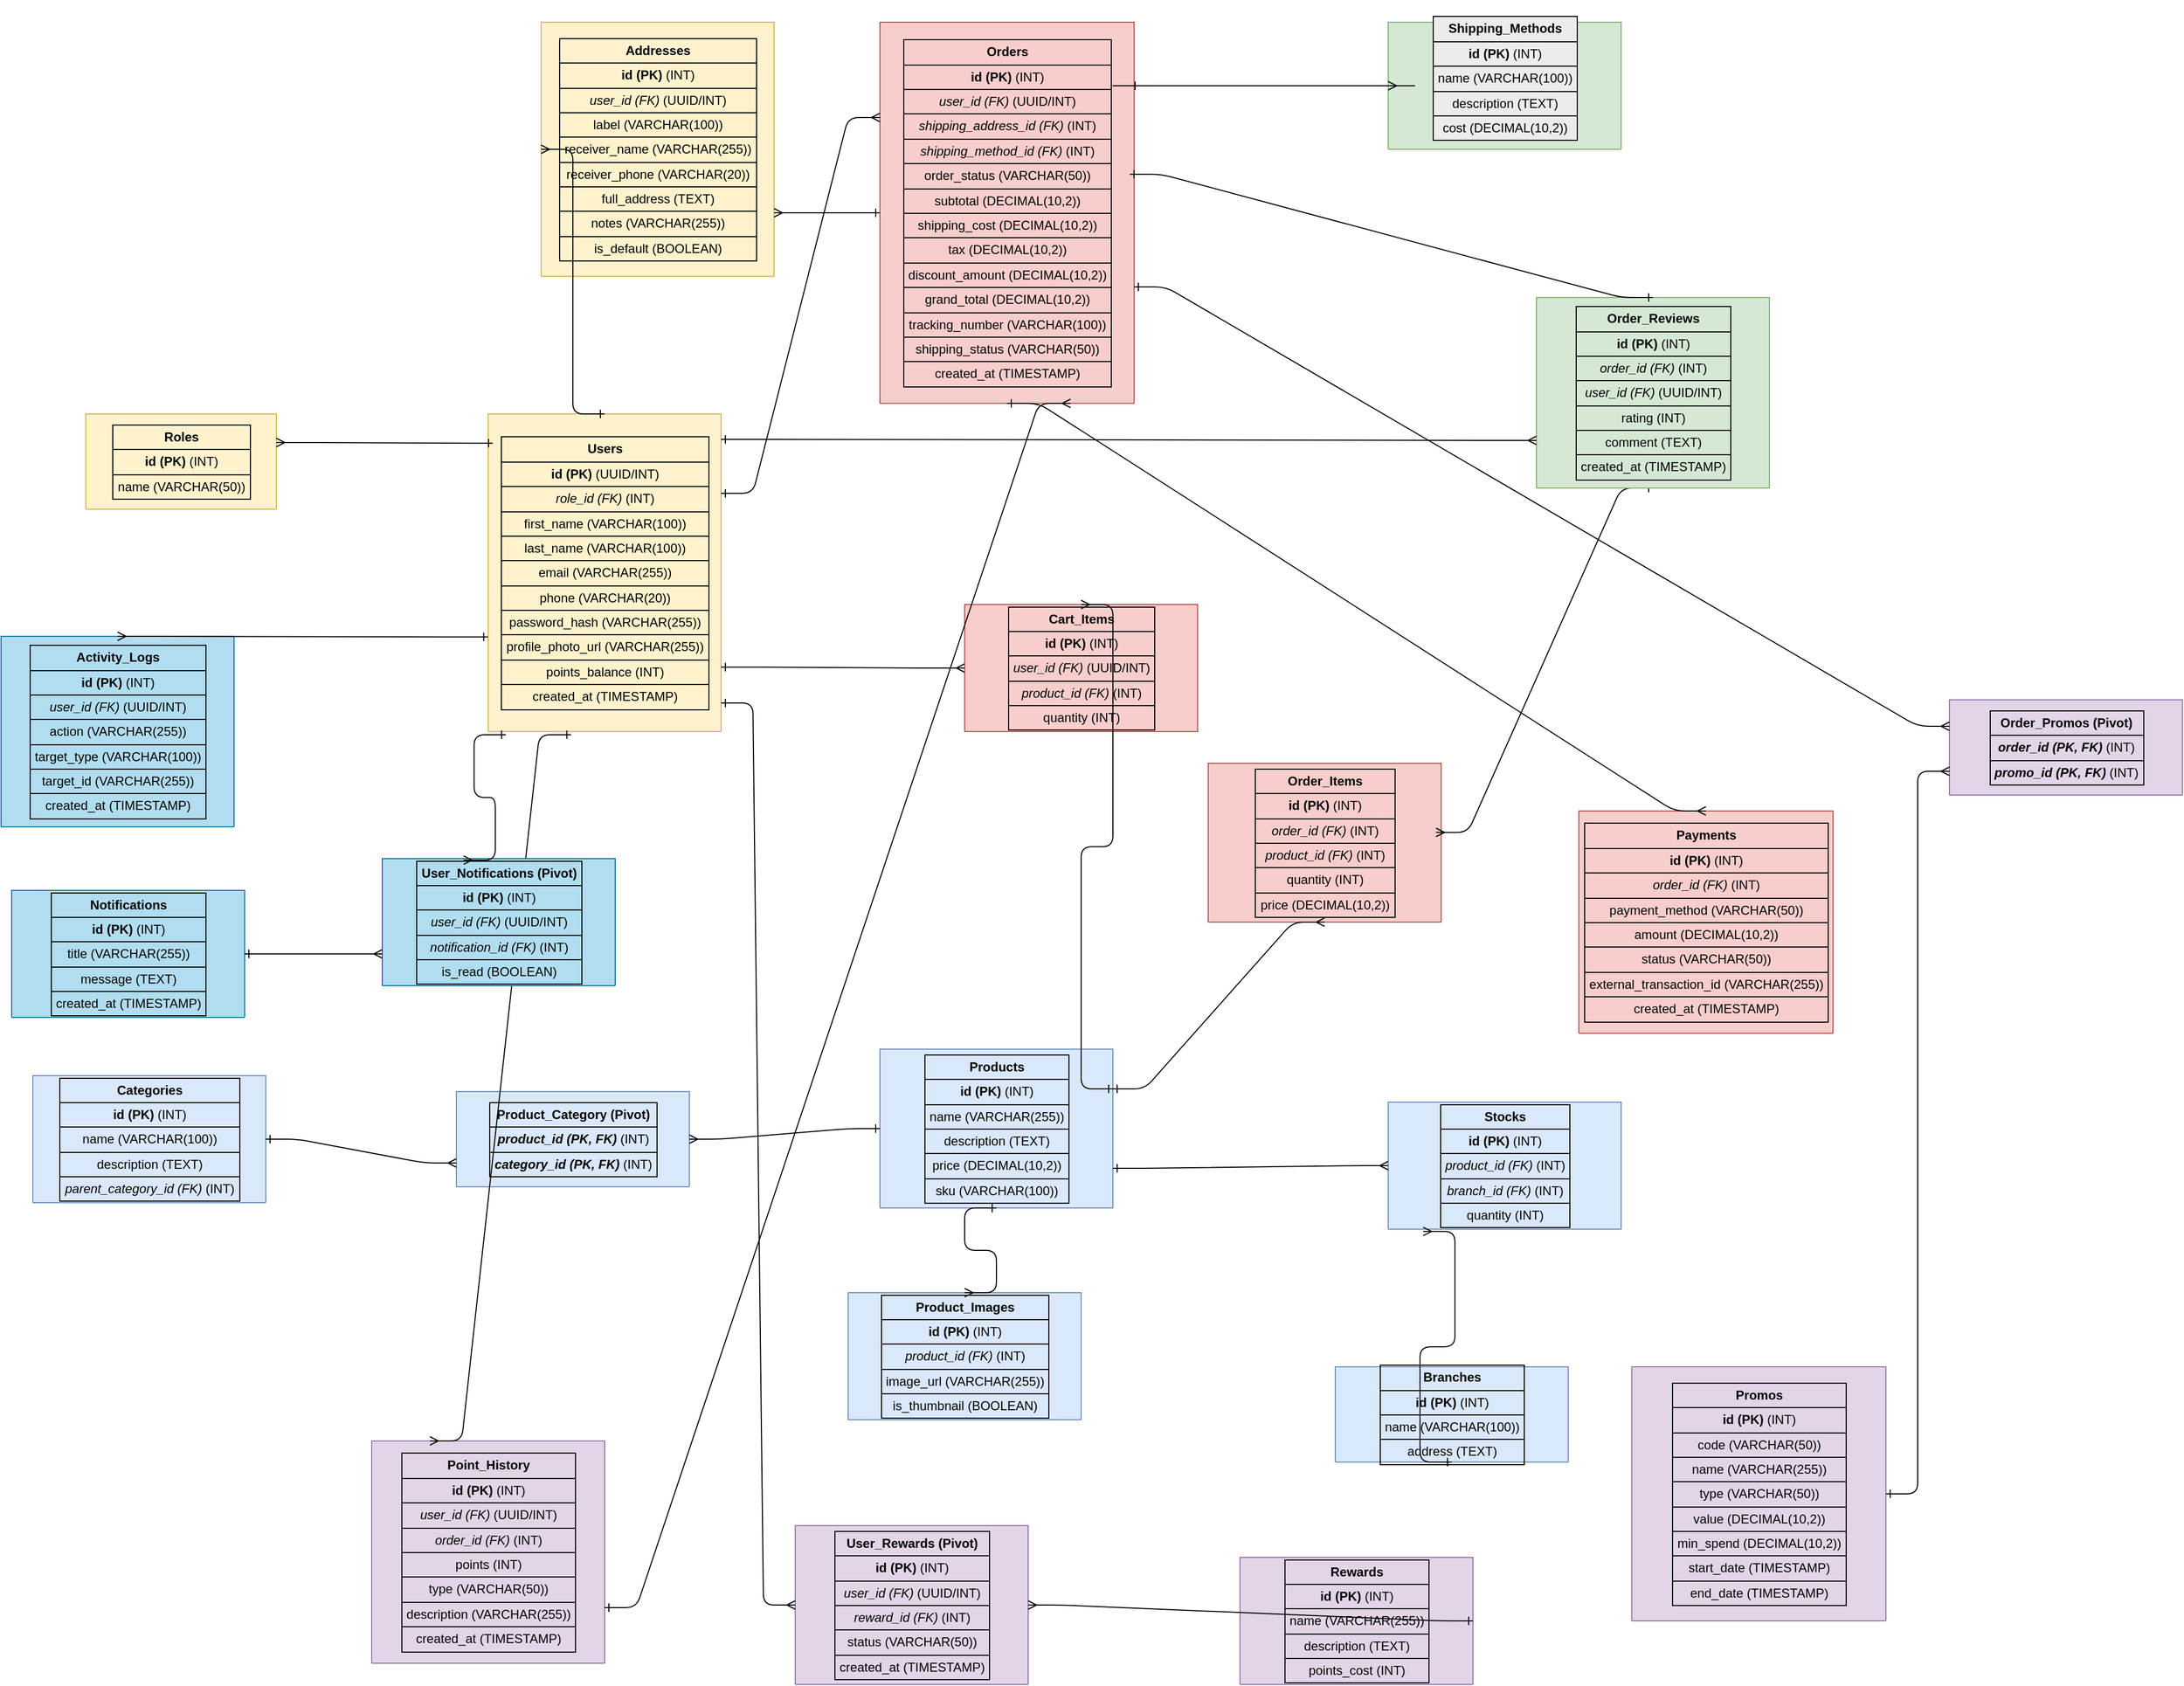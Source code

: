 <mxfile version="28.2.8">
  <diagram name="Page-1" id="_v7zOrfZj6GnsgUrElq5">
    <mxGraphModel dx="4593" dy="2935" grid="1" gridSize="10" guides="1" tooltips="1" connect="1" arrows="1" fold="1" page="1" pageScale="1" pageWidth="2000" pageHeight="1500" math="0" shadow="0">
      <root>
        <mxCell id="0" />
        <mxCell id="1" parent="0" />
        <mxCell id="user_roles" value="&lt;table style=&quot;width:100%;border-collapse:collapse;&quot;&gt;&lt;tr&gt;&lt;th style=&quot;border:1px solid #000;padding:4px;&quot;&gt;Roles&lt;/th&gt;&lt;/tr&gt;&lt;tr&gt;&lt;td style=&quot;border:1px solid #000;padding:4px;&quot;&gt;&lt;b&gt;id (PK)&lt;/b&gt; (INT)&lt;/td&gt;&lt;/tr&gt;&lt;tr&gt;&lt;td style=&quot;border:1px solid #000;padding:4px;&quot;&gt;name (VARCHAR(50))&lt;/td&gt;&lt;/tr&gt;&lt;/table&gt;" style="shape=table;startSize=90;container=1;collapsible=0;childLayout=tableLayout;html=1;strokeColor=#000000;fontColor=#000000;fillColor=#FFF2CC;strokeColor=#D6B656;" parent="1" vertex="1">
          <mxGeometry x="-160" y="-80" width="180" height="90" as="geometry" />
        </mxCell>
        <mxCell id="users" value="&lt;table style=&quot;width:100%;border-collapse:collapse;&quot;&gt;&lt;tr&gt;&lt;th style=&quot;border:1px solid #000;padding:4px;&quot;&gt;Users&lt;/th&gt;&lt;/tr&gt;&lt;tr&gt;&lt;td style=&quot;border:1px solid #000;padding:4px;&quot;&gt;&lt;b&gt;id (PK)&lt;/b&gt; (UUID/INT)&lt;/td&gt;&lt;/tr&gt;&lt;tr&gt;&lt;td style=&quot;border:1px solid #000;padding:4px;&quot;&gt;&lt;i&gt;role_id (FK)&lt;/i&gt; (INT)&lt;/td&gt;&lt;/tr&gt;&lt;tr&gt;&lt;td style=&quot;border:1px solid #000;padding:4px;&quot;&gt;first_name (VARCHAR(100))&lt;/td&gt;&lt;/tr&gt;&lt;tr&gt;&lt;td style=&quot;border:1px solid #000;padding:4px;&quot;&gt;last_name (VARCHAR(100))&lt;/td&gt;&lt;/tr&gt;&lt;tr&gt;&lt;td style=&quot;border:1px solid #000;padding:4px;&quot;&gt;email (VARCHAR(255))&lt;/td&gt;&lt;/tr&gt;&lt;tr&gt;&lt;td style=&quot;border:1px solid #000;padding:4px;&quot;&gt;phone (VARCHAR(20))&lt;/td&gt;&lt;/tr&gt;&lt;tr&gt;&lt;td style=&quot;border:1px solid #000;padding:4px;&quot;&gt;password_hash (VARCHAR(255))&lt;/td&gt;&lt;/tr&gt;&lt;tr&gt;&lt;td style=&quot;border:1px solid #000;padding:4px;&quot;&gt;profile_photo_url (VARCHAR(255))&lt;/td&gt;&lt;/tr&gt;&lt;tr&gt;&lt;td style=&quot;border:1px solid #000;padding:4px;&quot;&gt;points_balance (INT)&lt;/td&gt;&lt;/tr&gt;&lt;tr&gt;&lt;td style=&quot;border:1px solid #000;padding:4px;&quot;&gt;created_at (TIMESTAMP)&lt;/td&gt;&lt;/tr&gt;&lt;/table&gt;" style="shape=table;startSize=300;container=1;collapsible=0;childLayout=tableLayout;html=1;strokeColor=#000000;fontColor=#000000;fillColor=#FFF2CC;strokeColor=#D6B656;" parent="1" vertex="1">
          <mxGeometry x="220" y="-80" width="220" height="300" as="geometry" />
        </mxCell>
        <mxCell id="addresses" value="&lt;table style=&quot;width:100%;border-collapse:collapse;&quot;&gt;&lt;tr&gt;&lt;th style=&quot;border:1px solid #000;padding:4px;&quot;&gt;Addresses&lt;/th&gt;&lt;/tr&gt;&lt;tr&gt;&lt;td style=&quot;border:1px solid #000;padding:4px;&quot;&gt;&lt;b&gt;id (PK)&lt;/b&gt; (INT)&lt;/td&gt;&lt;/tr&gt;&lt;tr&gt;&lt;td style=&quot;border:1px solid #000;padding:4px;&quot;&gt;&lt;i&gt;user_id (FK)&lt;/i&gt; (UUID/INT)&lt;/td&gt;&lt;/tr&gt;&lt;tr&gt;&lt;td style=&quot;border:1px solid #000;padding:4px;&quot;&gt;label (VARCHAR(100))&lt;/td&gt;&lt;/tr&gt;&lt;tr&gt;&lt;td style=&quot;border:1px solid #000;padding:4px;&quot;&gt;receiver_name (VARCHAR(255))&lt;/td&gt;&lt;/tr&gt;&lt;tr&gt;&lt;td style=&quot;border:1px solid #000;padding:4px;&quot;&gt;receiver_phone (VARCHAR(20))&lt;/td&gt;&lt;/tr&gt;&lt;tr&gt;&lt;td style=&quot;border:1px solid #000;padding:4px;&quot;&gt;full_address (TEXT)&lt;/td&gt;&lt;/tr&gt;&lt;tr&gt;&lt;td style=&quot;border:1px solid #000;padding:4px;&quot;&gt;notes (VARCHAR(255))&lt;/td&gt;&lt;/tr&gt;&lt;tr&gt;&lt;td style=&quot;border:1px solid #000;padding:4px;&quot;&gt;is_default (BOOLEAN)&lt;/td&gt;&lt;/tr&gt;&lt;/table&gt;" style="shape=table;startSize=240;container=1;collapsible=0;childLayout=tableLayout;html=1;strokeColor=#000000;fontColor=#000000;fillColor=#FFF2CC;strokeColor=#D6B656;" parent="1" vertex="1">
          <mxGeometry x="270" y="-450" width="220" height="240" as="geometry" />
        </mxCell>
        <mxCell id="rel_users_roles" style="edgeStyle=entityRelationEdgeStyle;endArrow=ERone;startArrow=ERmany;html=1;entryX=0.02;entryY=0.092;exitX=1;exitY=0.3;entryDx=0;entryDy=0;entryPerimeter=0;" parent="1" source="user_roles" target="users" edge="1">
          <mxGeometry relative="1" as="geometry" />
        </mxCell>
        <mxCell id="rel_users_addresses" style="edgeStyle=entityRelationEdgeStyle;endArrow=ERmany;startArrow=ERone;html=1;entryX=0;entryY=0.5;exitX=0.5;exitY=0;exitDx=0;exitDy=0;" parent="1" source="users" target="addresses" edge="1">
          <mxGeometry relative="1" as="geometry" />
        </mxCell>
        <mxCell id="categories" value="&lt;table style=&quot;width:100%;border-collapse:collapse;&quot;&gt;&lt;tr&gt;&lt;th style=&quot;border:1px solid #000;padding:4px;&quot;&gt;Categories&lt;/th&gt;&lt;/tr&gt;&lt;tr&gt;&lt;td style=&quot;border:1px solid #000;padding:4px;&quot;&gt;&lt;b&gt;id (PK)&lt;/b&gt; (INT)&lt;/td&gt;&lt;/tr&gt;&lt;tr&gt;&lt;td style=&quot;border:1px solid #000;padding:4px;&quot;&gt;name (VARCHAR(100))&lt;/td&gt;&lt;/tr&gt;&lt;tr&gt;&lt;td style=&quot;border:1px solid #000;padding:4px;&quot;&gt;description (TEXT)&lt;/td&gt;&lt;/tr&gt;&lt;tr&gt;&lt;td style=&quot;border:1px solid #000;padding:4px;&quot;&gt;&lt;i&gt;parent_category_id (FK)&lt;/i&gt; (INT)&lt;/td&gt;&lt;/tr&gt;&lt;/table&gt;" style="shape=table;startSize=120;container=1;collapsible=0;childLayout=tableLayout;html=1;strokeColor=#000000;fontColor=#000000;fillColor=#DAE8FC;strokeColor=#6C8EBF;" parent="1" vertex="1">
          <mxGeometry x="-210" y="545" width="220" height="120" as="geometry" />
        </mxCell>
        <mxCell id="products" value="&lt;table style=&quot;width:100%;border-collapse:collapse;&quot;&gt;&lt;tr&gt;&lt;th style=&quot;border:1px solid #000;padding:4px;&quot;&gt;Products&lt;/th&gt;&lt;/tr&gt;&lt;tr&gt;&lt;td style=&quot;border:1px solid #000;padding:4px;&quot;&gt;&lt;b&gt;id (PK)&lt;/b&gt; (INT)&lt;/td&gt;&lt;/tr&gt;&lt;tr&gt;&lt;td style=&quot;border:1px solid #000;padding:4px;&quot;&gt;name (VARCHAR(255))&lt;/td&gt;&lt;/tr&gt;&lt;tr&gt;&lt;td style=&quot;border:1px solid #000;padding:4px;&quot;&gt;description (TEXT)&lt;/td&gt;&lt;/tr&gt;&lt;tr&gt;&lt;td style=&quot;border:1px solid #000;padding:4px;&quot;&gt;price (DECIMAL(10,2))&lt;/td&gt;&lt;/tr&gt;&lt;tr&gt;&lt;td style=&quot;border:1px solid #000;padding:4px;&quot;&gt;sku (VARCHAR(100))&lt;/td&gt;&lt;/tr&gt;&lt;/table&gt;" style="shape=table;startSize=150;container=1;collapsible=0;childLayout=tableLayout;html=1;strokeColor=#000000;fontColor=#000000;fillColor=#DAE8FC;strokeColor=#6C8EBF;" parent="1" vertex="1">
          <mxGeometry x="590" y="520" width="220" height="150" as="geometry" />
        </mxCell>
        <mxCell id="product_category" value="&lt;table style=&quot;width:100%;border-collapse:collapse;&quot;&gt;&lt;tr&gt;&lt;th style=&quot;border:1px solid #000;padding:4px;&quot;&gt;Product_Category (Pivot)&lt;/th&gt;&lt;/tr&gt;&lt;tr&gt;&lt;td style=&quot;border:1px solid #000;padding:4px;&quot;&gt;&lt;b&gt;&lt;i&gt;product_id (PK, FK)&lt;/i&gt;&lt;/b&gt; (INT)&lt;/td&gt;&lt;/tr&gt;&lt;tr&gt;&lt;td style=&quot;border:1px solid #000;padding:4px;&quot;&gt;&lt;b&gt;&lt;i&gt;category_id (PK, FK)&lt;/i&gt;&lt;/b&gt; (INT)&lt;/td&gt;&lt;/tr&gt;&lt;/table&gt;" style="shape=table;startSize=90;container=1;collapsible=0;childLayout=tableLayout;html=1;strokeColor=#000000;fontColor=#000000;fillColor=#DAE8FC;strokeColor=#6C8EBF;" parent="1" vertex="1">
          <mxGeometry x="190" y="560" width="220" height="90" as="geometry" />
        </mxCell>
        <mxCell id="product_images" value="&lt;table style=&quot;width:100%;border-collapse:collapse;&quot;&gt;&lt;tr&gt;&lt;th style=&quot;border:1px solid #000;padding:4px;&quot;&gt;Product_Images&lt;/th&gt;&lt;/tr&gt;&lt;tr&gt;&lt;td style=&quot;border:1px solid #000;padding:4px;&quot;&gt;&lt;b&gt;id (PK)&lt;/b&gt; (INT)&lt;/td&gt;&lt;/tr&gt;&lt;tr&gt;&lt;td style=&quot;border:1px solid #000;padding:4px;&quot;&gt;&lt;i&gt;product_id (FK)&lt;/i&gt; (INT)&lt;/td&gt;&lt;/tr&gt;&lt;tr&gt;&lt;td style=&quot;border:1px solid #000;padding:4px;&quot;&gt;image_url (VARCHAR(255))&lt;/td&gt;&lt;/tr&gt;&lt;tr&gt;&lt;td style=&quot;border:1px solid #000;padding:4px;&quot;&gt;is_thumbnail (BOOLEAN)&lt;/td&gt;&lt;/tr&gt;&lt;/table&gt;" style="shape=table;startSize=120;container=1;collapsible=0;childLayout=tableLayout;html=1;strokeColor=#000000;fontColor=#000000;fillColor=#DAE8FC;strokeColor=#6C8EBF;" parent="1" vertex="1">
          <mxGeometry x="560" y="750" width="220" height="120" as="geometry" />
        </mxCell>
        <mxCell id="branches" value="&lt;table style=&quot;width:100%;border-collapse:collapse;&quot;&gt;&lt;tr&gt;&lt;th style=&quot;border:1px solid #000;padding:4px;&quot;&gt;Branches&lt;/th&gt;&lt;/tr&gt;&lt;tr&gt;&lt;td style=&quot;border:1px solid #000;padding:4px;&quot;&gt;&lt;b&gt;id (PK)&lt;/b&gt; (INT)&lt;/td&gt;&lt;/tr&gt;&lt;tr&gt;&lt;td style=&quot;border:1px solid #000;padding:4px;&quot;&gt;name (VARCHAR(100))&lt;/td&gt;&lt;/tr&gt;&lt;tr&gt;&lt;td style=&quot;border:1px solid #000;padding:4px;&quot;&gt;address (TEXT)&lt;/td&gt;&lt;/tr&gt;&lt;/table&gt;" style="shape=table;startSize=90;container=1;collapsible=0;childLayout=tableLayout;html=1;strokeColor=#000000;fontColor=#000000;fillColor=#DAE8FC;strokeColor=#6C8EBF;" parent="1" vertex="1">
          <mxGeometry x="1020" y="820" width="220" height="90" as="geometry" />
        </mxCell>
        <mxCell id="stocks" value="&lt;table style=&quot;width:100%;border-collapse:collapse;&quot;&gt;&lt;tr&gt;&lt;th style=&quot;border:1px solid #000;padding:4px;&quot;&gt;Stocks&lt;/th&gt;&lt;/tr&gt;&lt;tr&gt;&lt;td style=&quot;border:1px solid #000;padding:4px;&quot;&gt;&lt;b&gt;id (PK)&lt;/b&gt; (INT)&lt;/td&gt;&lt;/tr&gt;&lt;tr&gt;&lt;td style=&quot;border:1px solid #000;padding:4px;&quot;&gt;&lt;i&gt;product_id (FK)&lt;/i&gt; (INT)&lt;/td&gt;&lt;/tr&gt;&lt;tr&gt;&lt;td style=&quot;border:1px solid #000;padding:4px;&quot;&gt;&lt;i&gt;branch_id (FK)&lt;/i&gt; (INT)&lt;/td&gt;&lt;/tr&gt;&lt;tr&gt;&lt;td style=&quot;border:1px solid #000;padding:4px;&quot;&gt;quantity (INT)&lt;/td&gt;&lt;/tr&gt;&lt;/table&gt;" style="shape=table;startSize=120;container=1;collapsible=0;childLayout=tableLayout;html=1;strokeColor=#000000;fontColor=#000000;fillColor=#DAE8FC;strokeColor=#6C8EBF;" parent="1" vertex="1">
          <mxGeometry x="1070" y="570" width="220" height="120" as="geometry" />
        </mxCell>
        <mxCell id="rel_cat_pivot" style="edgeStyle=entityRelationEdgeStyle;endArrow=ERmany;startArrow=ERone;html=1;entryX=0;entryY=0.75;exitX=1;exitY=0.5;" parent="1" source="categories" target="product_category" edge="1">
          <mxGeometry relative="1" as="geometry" />
        </mxCell>
        <mxCell id="rel_prod_pivot" style="edgeStyle=entityRelationEdgeStyle;endArrow=ERmany;startArrow=ERone;html=1;entryX=1;entryY=0.5;exitX=0;exitY=0.5;entryDx=0;entryDy=0;" parent="1" source="products" target="product_category" edge="1">
          <mxGeometry relative="1" as="geometry" />
        </mxCell>
        <mxCell id="rel_prod_img" style="edgeStyle=entityRelationEdgeStyle;endArrow=ERmany;startArrow=ERone;html=1;entryX=0.5;entryY=0;exitX=0.5;exitY=1;entryDx=0;entryDy=0;" parent="1" source="products" target="product_images" edge="1">
          <mxGeometry y="20" as="geometry" />
        </mxCell>
        <mxCell id="rel_prod_stock" style="edgeStyle=entityRelationEdgeStyle;endArrow=ERmany;startArrow=ERone;html=1;entryX=0;entryY=0.5;exitX=1;exitY=0.75;" parent="1" source="products" target="stocks" edge="1">
          <mxGeometry relative="1" as="geometry" />
        </mxCell>
        <mxCell id="rel_branch_stock" style="edgeStyle=entityRelationEdgeStyle;endArrow=ERmany;startArrow=ERone;html=1;entryX=0.15;entryY=1.018;exitX=0.5;exitY=1;entryDx=0;entryDy=0;entryPerimeter=0;" parent="1" source="branches" target="stocks" edge="1">
          <mxGeometry y="20" as="geometry" />
        </mxCell>
        <mxCell id="cart_items" value="&lt;table style=&quot;width:100%;border-collapse:collapse;&quot;&gt;&lt;tr&gt;&lt;th style=&quot;border:1px solid #000;padding:4px;&quot;&gt;Cart_Items&lt;/th&gt;&lt;/tr&gt;&lt;tr&gt;&lt;td style=&quot;border:1px solid #000;padding:4px;&quot;&gt;&lt;b&gt;id (PK)&lt;/b&gt; (INT)&lt;/td&gt;&lt;/tr&gt;&lt;tr&gt;&lt;td style=&quot;border:1px solid #000;padding:4px;&quot;&gt;&lt;i&gt;user_id (FK)&lt;/i&gt; (UUID/INT)&lt;/td&gt;&lt;/tr&gt;&lt;tr&gt;&lt;td style=&quot;border:1px solid #000;padding:4px;&quot;&gt;&lt;i&gt;product_id (FK)&lt;/i&gt; (INT)&lt;/td&gt;&lt;/tr&gt;&lt;tr&gt;&lt;td style=&quot;border:1px solid #000;padding:4px;&quot;&gt;quantity (INT)&lt;/td&gt;&lt;/tr&gt;&lt;/table&gt;" style="shape=table;startSize=0;container=1;collapsible=0;childLayout=tableLayout;html=1;strokeColor=#000000;fontColor=#000000;fillColor=#F8CECC;strokeColor=#B85450;" parent="1" vertex="1">
          <mxGeometry x="670" y="100" width="220" height="120" as="geometry" />
        </mxCell>
        <mxCell id="orders" value="&lt;table style=&quot;width:100%;border-collapse:collapse;&quot;&gt;&lt;tr&gt;&lt;th style=&quot;border:1px solid #000;padding:4px;&quot;&gt;Orders&lt;/th&gt;&lt;/tr&gt;&lt;tr&gt;&lt;td style=&quot;border:1px solid #000;padding:4px;&quot;&gt;&lt;b&gt;id (PK)&lt;/b&gt; (INT)&lt;/td&gt;&lt;/tr&gt;&lt;tr&gt;&lt;td style=&quot;border:1px solid #000;padding:4px;&quot;&gt;&lt;i&gt;user_id (FK)&lt;/i&gt; (UUID/INT)&lt;/td&gt;&lt;/tr&gt;&lt;tr&gt;&lt;td style=&quot;border:1px solid #000;padding:4px;&quot;&gt;&lt;i&gt;shipping_address_id (FK)&lt;/i&gt; (INT)&lt;/td&gt;&lt;/tr&gt;&lt;tr&gt;&lt;td style=&quot;border:1px solid #000;padding:4px;&quot;&gt;&lt;i&gt;shipping_method_id (FK)&lt;/i&gt; (INT)&lt;/td&gt;&lt;/tr&gt;&lt;tr&gt;&lt;td style=&quot;border:1px solid #000;padding:4px;&quot;&gt;order_status (VARCHAR(50))&lt;/td&gt;&lt;/tr&gt;&lt;tr&gt;&lt;td style=&quot;border:1px solid #000;padding:4px;&quot;&gt;subtotal (DECIMAL(10,2))&lt;/td&gt;&lt;/tr&gt;&lt;tr&gt;&lt;td style=&quot;border:1px solid #000;padding:4px;&quot;&gt;shipping_cost (DECIMAL(10,2))&lt;/td&gt;&lt;/tr&gt;&lt;tr&gt;&lt;td style=&quot;border:1px solid #000;padding:4px;&quot;&gt;tax (DECIMAL(10,2))&lt;/td&gt;&lt;/tr&gt;&lt;tr&gt;&lt;td style=&quot;border:1px solid #000;padding:4px;&quot;&gt;discount_amount (DECIMAL(10,2))&lt;/td&gt;&lt;/tr&gt;&lt;tr&gt;&lt;td style=&quot;border:1px solid #000;padding:4px;&quot;&gt;grand_total (DECIMAL(10,2))&lt;/td&gt;&lt;/tr&gt;&lt;tr&gt;&lt;td style=&quot;border:1px solid #000;padding:4px;&quot;&gt;tracking_number (VARCHAR(100))&lt;/td&gt;&lt;/tr&gt;&lt;tr&gt;&lt;td style=&quot;border:1px solid #000;padding:4px;&quot;&gt;shipping_status (VARCHAR(50))&lt;/td&gt;&lt;/tr&gt;&lt;tr&gt;&lt;td style=&quot;border:1px solid #000;padding:4px;&quot;&gt;created_at (TIMESTAMP)&lt;/td&gt;&lt;/tr&gt;&lt;/table&gt;" style="shape=table;startSize=360;container=1;collapsible=0;childLayout=tableLayout;html=1;strokeColor=#000000;fontColor=#000000;fillColor=#F8CECC;strokeColor=#B85450;" parent="1" vertex="1">
          <mxGeometry x="590" y="-450" width="240" height="360" as="geometry" />
        </mxCell>
        <mxCell id="order_items" value="&lt;table style=&quot;width:100%;border-collapse:collapse;&quot;&gt;&lt;tr&gt;&lt;th style=&quot;border:1px solid #000;padding:4px;&quot;&gt;Order_Items&lt;/th&gt;&lt;/tr&gt;&lt;tr&gt;&lt;td style=&quot;border:1px solid #000;padding:4px;&quot;&gt;&lt;b&gt;id (PK)&lt;/b&gt; (INT)&lt;/td&gt;&lt;/tr&gt;&lt;tr&gt;&lt;td style=&quot;border:1px solid #000;padding:4px;&quot;&gt;&lt;i&gt;order_id (FK)&lt;/i&gt; (INT)&lt;/td&gt;&lt;/tr&gt;&lt;tr&gt;&lt;td style=&quot;border:1px solid #000;padding:4px;&quot;&gt;&lt;i&gt;product_id (FK)&lt;/i&gt; (INT)&lt;/td&gt;&lt;/tr&gt;&lt;tr&gt;&lt;td style=&quot;border:1px solid #000;padding:4px;&quot;&gt;quantity (INT)&lt;/td&gt;&lt;/tr&gt;&lt;tr&gt;&lt;td style=&quot;border:1px solid #000;padding:4px;&quot;&gt;price (DECIMAL(10,2))&lt;/td&gt;&lt;/tr&gt;&lt;/table&gt;" style="shape=table;startSize=150;container=1;collapsible=0;childLayout=tableLayout;html=1;strokeColor=#000000;fontColor=#000000;fillColor=#F8CECC;strokeColor=#B85450;" parent="1" vertex="1">
          <mxGeometry x="900" y="250" width="220" height="150" as="geometry" />
        </mxCell>
        <mxCell id="payments" value="&lt;table style=&quot;width:100%;border-collapse:collapse;&quot;&gt;&lt;tr&gt;&lt;th style=&quot;border:1px solid #000;padding:4px;&quot;&gt;Payments&lt;/th&gt;&lt;/tr&gt;&lt;tr&gt;&lt;td style=&quot;border:1px solid #000;padding:4px;&quot;&gt;&lt;b&gt;id (PK)&lt;/b&gt; (INT)&lt;/td&gt;&lt;/tr&gt;&lt;tr&gt;&lt;td style=&quot;border:1px solid #000;padding:4px;&quot;&gt;&lt;i&gt;order_id (FK)&lt;/i&gt; (INT)&lt;/td&gt;&lt;/tr&gt;&lt;tr&gt;&lt;td style=&quot;border:1px solid #000;padding:4px;&quot;&gt;payment_method (VARCHAR(50))&lt;/td&gt;&lt;/tr&gt;&lt;tr&gt;&lt;td style=&quot;border:1px solid #000;padding:4px;&quot;&gt;amount (DECIMAL(10,2))&lt;/td&gt;&lt;/tr&gt;&lt;tr&gt;&lt;td style=&quot;border:1px solid #000;padding:4px;&quot;&gt;status (VARCHAR(50))&lt;/td&gt;&lt;/tr&gt;&lt;tr&gt;&lt;td style=&quot;border:1px solid #000;padding:4px;&quot;&gt;external_transaction_id (VARCHAR(255))&lt;/td&gt;&lt;/tr&gt;&lt;tr&gt;&lt;td style=&quot;border:1px solid #000;padding:4px;&quot;&gt;created_at (TIMESTAMP)&lt;/td&gt;&lt;/tr&gt;&lt;/table&gt;" style="shape=table;startSize=210;container=1;collapsible=0;childLayout=tableLayout;html=1;strokeColor=#000000;fontColor=#000000;fillColor=#F8CECC;strokeColor=#B85450;" parent="1" vertex="1">
          <mxGeometry x="1250" y="295" width="240" height="210" as="geometry" />
        </mxCell>
        <mxCell id="rel_user_cart" style="edgeStyle=entityRelationEdgeStyle;endArrow=ERmany;startArrow=ERone;html=1;entryX=0;entryY=0.5;exitX=0.82;exitY=0.69;" parent="1" source="users" target="cart_items" edge="1">
          <mxGeometry width="100" height="100" relative="1" as="geometry">
            <mxPoint x="630" y="320" as="sourcePoint" />
            <mxPoint x="730" y="320" as="targetPoint" />
          </mxGeometry>
        </mxCell>
        <mxCell id="rel_prod_cart" style="edgeStyle=entityRelationEdgeStyle;endArrow=ERmany;startArrow=ERone;html=1;entryX=0.5;entryY=0;exitX=1;exitY=0.25;" parent="1" source="products" target="cart_items" edge="1">
          <mxGeometry width="100" height="100" relative="1" as="geometry">
            <mxPoint x="720" y="480" as="sourcePoint" />
            <mxPoint x="820" y="480" as="targetPoint" />
          </mxGeometry>
        </mxCell>
        <mxCell id="rel_user_order" style="edgeStyle=entityRelationEdgeStyle;endArrow=ERmany;startArrow=ERone;html=1;entryX=0;entryY=0.25;exitX=1;exitY=0.25;" parent="1" source="users" target="orders" edge="1">
          <mxGeometry relative="1" as="geometry" />
        </mxCell>
        <mxCell id="rel_addr_order" style="edgeStyle=entityRelationEdgeStyle;endArrow=ERone;startArrow=ERmany;html=1;entryX=0;entryY=0.5;exitX=1;exitY=0.75;" parent="1" source="addresses" target="orders" edge="1">
          <mxGeometry relative="1" as="geometry" />
        </mxCell>
        <mxCell id="rel_order_items" style="edgeStyle=entityRelationEdgeStyle;endArrow=ERmany;startArrow=ERone;html=1;entryX=0.978;entryY=0.435;entryDx=0;entryDy=0;entryPerimeter=0;exitX=0.5;exitY=1;exitDx=0;exitDy=0;" parent="1" source="order_reviews" target="order_items" edge="1">
          <mxGeometry relative="1" as="geometry">
            <mxPoint x="1150" y="130" as="sourcePoint" />
          </mxGeometry>
        </mxCell>
        <mxCell id="rel_prod_items" style="edgeStyle=entityRelationEdgeStyle;endArrow=ERmany;startArrow=ERone;html=1;entryX=0.5;entryY=1;exitX=1;exitY=0.25;entryDx=0;entryDy=0;" parent="1" source="products" target="order_items" edge="1">
          <mxGeometry width="100" height="100" relative="1" as="geometry">
            <mxPoint x="820" y="550" as="sourcePoint" />
            <mxPoint x="1490" y="450" as="targetPoint" />
            <Array as="points">
              <mxPoint x="1450" y="508" />
              <mxPoint x="1450" y="220" />
            </Array>
          </mxGeometry>
        </mxCell>
        <mxCell id="rel_order_pay" style="edgeStyle=entityRelationEdgeStyle;endArrow=ERmany;startArrow=ERone;html=1;entryX=0.5;entryY=0;exitX=0.5;exitY=1;" parent="1" source="orders" target="payments" edge="1">
          <mxGeometry relative="1" as="geometry" />
        </mxCell>
        <mxCell id="shipping_methods" value="&#xa;&lt;table style=&quot;forced-color-adjust: none; color: rgb(0, 0, 0); font-family: Helvetica; font-size: 12px; font-style: normal; font-variant-ligatures: normal; font-variant-caps: normal; font-weight: 400; letter-spacing: normal; orphans: 2; text-align: center; text-transform: none; widows: 2; word-spacing: 0px; -webkit-text-stroke-width: 0px; white-space: nowrap; background-color: rgb(236, 236, 236); text-decoration-thickness: initial; text-decoration-style: initial; text-decoration-color: initial; width: 137.156px; border-collapse: collapse;&quot;&gt;&lt;tbody style=&quot;forced-color-adjust: none;&quot;&gt;&lt;tr style=&quot;forced-color-adjust: none;&quot;&gt;&lt;th style=&quot;forced-color-adjust: none; border: 1px solid light-dark(rgb(0, 0, 0), rgb(237, 237, 237)); padding: 4px;&quot; data-mx-given-colors=&quot;{&amp;quot;border-top-color&amp;quot;:&amp;quot;rgb(0, 0, 0)&amp;quot;,&amp;quot;border-right-color&amp;quot;:&amp;quot;rgb(0, 0, 0)&amp;quot;,&amp;quot;border-bottom-color&amp;quot;:&amp;quot;rgb(0, 0, 0)&amp;quot;,&amp;quot;border-left-color&amp;quot;:&amp;quot;rgb(0, 0, 0)&amp;quot;}&quot;&gt;Shipping_Methods&lt;/th&gt;&lt;/tr&gt;&lt;tr style=&quot;forced-color-adjust: none;&quot;&gt;&lt;td style=&quot;forced-color-adjust: none; border: 1px solid light-dark(rgb(0, 0, 0), rgb(237, 237, 237)); padding: 4px;&quot; data-mx-given-colors=&quot;{&amp;quot;border-top-color&amp;quot;:&amp;quot;rgb(0, 0, 0)&amp;quot;,&amp;quot;border-right-color&amp;quot;:&amp;quot;rgb(0, 0, 0)&amp;quot;,&amp;quot;border-bottom-color&amp;quot;:&amp;quot;rgb(0, 0, 0)&amp;quot;,&amp;quot;border-left-color&amp;quot;:&amp;quot;rgb(0, 0, 0)&amp;quot;}&quot;&gt;&lt;b style=&quot;forced-color-adjust: none;&quot;&gt;id (PK)&lt;/b&gt;&lt;span&gt;&amp;nbsp;&lt;/span&gt;(INT)&lt;/td&gt;&lt;/tr&gt;&lt;tr style=&quot;forced-color-adjust: none;&quot;&gt;&lt;td style=&quot;forced-color-adjust: none; border: 1px solid light-dark(rgb(0, 0, 0), rgb(237, 237, 237)); padding: 4px;&quot; data-mx-given-colors=&quot;{&amp;quot;border-top-color&amp;quot;:&amp;quot;rgb(0, 0, 0)&amp;quot;,&amp;quot;border-right-color&amp;quot;:&amp;quot;rgb(0, 0, 0)&amp;quot;,&amp;quot;border-bottom-color&amp;quot;:&amp;quot;rgb(0, 0, 0)&amp;quot;,&amp;quot;border-left-color&amp;quot;:&amp;quot;rgb(0, 0, 0)&amp;quot;}&quot;&gt;name (VARCHAR(100))&lt;/td&gt;&lt;/tr&gt;&lt;tr style=&quot;forced-color-adjust: none;&quot;&gt;&lt;td style=&quot;forced-color-adjust: none; border: 1px solid light-dark(rgb(0, 0, 0), rgb(237, 237, 237)); padding: 4px;&quot; data-mx-given-colors=&quot;{&amp;quot;border-top-color&amp;quot;:&amp;quot;rgb(0, 0, 0)&amp;quot;,&amp;quot;border-right-color&amp;quot;:&amp;quot;rgb(0, 0, 0)&amp;quot;,&amp;quot;border-bottom-color&amp;quot;:&amp;quot;rgb(0, 0, 0)&amp;quot;,&amp;quot;border-left-color&amp;quot;:&amp;quot;rgb(0, 0, 0)&amp;quot;}&quot;&gt;description (TEXT)&lt;/td&gt;&lt;/tr&gt;&lt;tr style=&quot;forced-color-adjust: none;&quot;&gt;&lt;td style=&quot;forced-color-adjust: none; border: 1px solid light-dark(rgb(0, 0, 0), rgb(237, 237, 237)); padding: 4px;&quot; data-mx-given-colors=&quot;{&amp;quot;border-top-color&amp;quot;:&amp;quot;rgb(0, 0, 0)&amp;quot;,&amp;quot;border-right-color&amp;quot;:&amp;quot;rgb(0, 0, 0)&amp;quot;,&amp;quot;border-bottom-color&amp;quot;:&amp;quot;rgb(0, 0, 0)&amp;quot;,&amp;quot;border-left-color&amp;quot;:&amp;quot;rgb(0, 0, 0)&amp;quot;}&quot;&gt;cost (DECIMAL(10,2))&lt;/td&gt;&lt;/tr&gt;&lt;/tbody&gt;&lt;/table&gt;&#xa;&#xa;" style="shape=table;startSize=120;container=1;collapsible=0;childLayout=tableLayout;html=1;strokeColor=#000000;fontColor=#000000;fillColor=#D5E8D4;strokeColor=#82B366;" parent="1" vertex="1">
          <mxGeometry x="1070" y="-450" width="220" height="120" as="geometry" />
        </mxCell>
        <mxCell id="order_reviews" value="&lt;table style=&quot;width:100%;border-collapse:collapse;&quot;&gt;&lt;tr&gt;&lt;th style=&quot;border:1px solid #000;padding:4px;&quot;&gt;Order_Reviews&lt;/th&gt;&lt;/tr&gt;&lt;tr&gt;&lt;td style=&quot;border:1px solid #000;padding:4px;&quot;&gt;&lt;b&gt;id (PK)&lt;/b&gt; (INT)&lt;/td&gt;&lt;/tr&gt;&lt;tr&gt;&lt;td style=&quot;border:1px solid #000;padding:4px;&quot;&gt;&lt;i&gt;order_id (FK)&lt;/i&gt; (INT)&lt;/td&gt;&lt;/tr&gt;&lt;tr&gt;&lt;td style=&quot;border:1px solid #000;padding:4px;&quot;&gt;&lt;i&gt;user_id (FK)&lt;/i&gt; (UUID/INT)&lt;/td&gt;&lt;/tr&gt;&lt;tr&gt;&lt;td style=&quot;border:1px solid #000;padding:4px;&quot;&gt;rating (INT)&lt;/td&gt;&lt;/tr&gt;&lt;tr&gt;&lt;td style=&quot;border:1px solid #000;padding:4px;&quot;&gt;comment (TEXT)&lt;/td&gt;&lt;/tr&gt;&lt;tr&gt;&lt;td style=&quot;border:1px solid #000;padding:4px;&quot;&gt;created_at (TIMESTAMP)&lt;/td&gt;&lt;/tr&gt;&lt;/table&gt;" style="shape=table;startSize=180;container=1;collapsible=0;childLayout=tableLayout;html=1;strokeColor=#000000;fontColor=#000000;fillColor=#D5E8D4;strokeColor=#82B366;" parent="1" vertex="1">
          <mxGeometry x="1210" y="-190" width="220" height="180" as="geometry" />
        </mxCell>
        <mxCell id="rel_ship_order" style="edgeStyle=entityRelationEdgeStyle;endArrow=ERone;startArrow=ERmany;html=1;exitX=0;exitY=0.5;exitDx=0;exitDy=0;" parent="1" source="shipping_methods" edge="1">
          <mxGeometry relative="1" as="geometry">
            <mxPoint x="835" y="-390" as="targetPoint" />
          </mxGeometry>
        </mxCell>
        <mxCell id="rel_order_review" style="edgeStyle=entityRelationEdgeStyle;endArrow=ERone;startArrow=ERone;html=1;entryX=0.5;entryY=0;exitX=0.983;exitY=0.399;exitDx=0;exitDy=0;exitPerimeter=0;entryDx=0;entryDy=0;" parent="1" source="orders" target="order_reviews" edge="1">
          <mxGeometry relative="1" as="geometry" />
        </mxCell>
        <mxCell id="rel_user_review" style="edgeStyle=entityRelationEdgeStyle;endArrow=ERmany;startArrow=ERone;html=1;entryX=0;entryY=0.75;exitX=1;exitY=0.08;" parent="1" source="users" target="order_reviews" edge="1">
          <mxGeometry width="100" height="100" relative="1" as="geometry">
            <mxPoint x="530" y="110" as="sourcePoint" />
            <mxPoint x="1490" y="110" as="targetPoint" />
            <Array as="points">
              <mxPoint x="1000" y="125" />
              <mxPoint x="1000" y="80" />
              <mxPoint x="1470" y="80" />
            </Array>
          </mxGeometry>
        </mxCell>
        <mxCell id="promos" value="&lt;table style=&quot;width:100%;border-collapse:collapse;&quot;&gt;&lt;tr&gt;&lt;th style=&quot;border:1px solid #000;padding:4px;&quot;&gt;Promos&lt;/th&gt;&lt;/tr&gt;&lt;tr&gt;&lt;td style=&quot;border:1px solid #000;padding:4px;&quot;&gt;&lt;b&gt;id (PK)&lt;/b&gt; (INT)&lt;/td&gt;&lt;/tr&gt;&lt;tr&gt;&lt;td style=&quot;border:1px solid #000;padding:4px;&quot;&gt;code (VARCHAR(50))&lt;/td&gt;&lt;/tr&gt;&lt;tr&gt;&lt;td style=&quot;border:1px solid #000;padding:4px;&quot;&gt;name (VARCHAR(255))&lt;/td&gt;&lt;/tr&gt;&lt;tr&gt;&lt;td style=&quot;border:1px solid #000;padding:4px;&quot;&gt;type (VARCHAR(50))&lt;/td&gt;&lt;/tr&gt;&lt;tr&gt;&lt;td style=&quot;border:1px solid #000;padding:4px;&quot;&gt;value (DECIMAL(10,2))&lt;/td&gt;&lt;/tr&gt;&lt;tr&gt;&lt;td style=&quot;border:1px solid #000;padding:4px;&quot;&gt;min_spend (DECIMAL(10,2))&lt;/td&gt;&lt;/tr&gt;&lt;tr&gt;&lt;td style=&quot;border:1px solid #000;padding:4px;&quot;&gt;start_date (TIMESTAMP)&lt;/td&gt;&lt;/tr&gt;&lt;tr&gt;&lt;td style=&quot;border:1px solid #000;padding:4px;&quot;&gt;end_date (TIMESTAMP)&lt;/td&gt;&lt;/tr&gt;&lt;/table&gt;" style="shape=table;startSize=240;container=1;collapsible=0;childLayout=tableLayout;html=1;strokeColor=#000000;fontColor=#000000;fillColor=#E1D5E7;strokeColor=#9673A6;" parent="1" vertex="1">
          <mxGeometry x="1300" y="820" width="240" height="240" as="geometry" />
        </mxCell>
        <mxCell id="order_promos" value="&lt;table style=&quot;width:100%;border-collapse:collapse;&quot;&gt;&lt;tr&gt;&lt;th style=&quot;border:1px solid #000;padding:4px;&quot;&gt;Order_Promos (Pivot)&lt;/th&gt;&lt;/tr&gt;&lt;tr&gt;&lt;td style=&quot;border:1px solid #000;padding:4px;&quot;&gt;&lt;b&gt;&lt;i&gt;order_id (PK, FK)&lt;/i&gt;&lt;/b&gt; (INT)&lt;/td&gt;&lt;/tr&gt;&lt;tr&gt;&lt;td style=&quot;border:1px solid #000;padding:4px;&quot;&gt;&lt;b&gt;&lt;i&gt;promo_id (PK, FK)&lt;/i&gt;&lt;/b&gt; (INT)&lt;/td&gt;&lt;/tr&gt;&lt;/table&gt;" style="shape=table;startSize=90;container=1;collapsible=0;childLayout=tableLayout;html=1;strokeColor=#000000;fontColor=#000000;fillColor=#E1D5E7;strokeColor=#9673A6;" parent="1" vertex="1">
          <mxGeometry x="1600" y="190" width="220" height="90" as="geometry" />
        </mxCell>
        <mxCell id="point_history" value="&lt;table style=&quot;width:100%;border-collapse:collapse;&quot;&gt;&lt;tr&gt;&lt;th style=&quot;border:1px solid #000;padding:4px;&quot;&gt;Point_History&lt;/th&gt;&lt;/tr&gt;&lt;tr&gt;&lt;td style=&quot;border:1px solid #000;padding:4px;&quot;&gt;&lt;b&gt;id (PK)&lt;/b&gt; (INT)&lt;/td&gt;&lt;/tr&gt;&lt;tr&gt;&lt;td style=&quot;border:1px solid #000;padding:4px;&quot;&gt;&lt;i&gt;user_id (FK)&lt;/i&gt; (UUID/INT)&lt;/td&gt;&lt;/tr&gt;&lt;tr&gt;&lt;td style=&quot;border:1px solid #000;padding:4px;&quot;&gt;&lt;i&gt;order_id (FK)&lt;/i&gt; (INT)&lt;/td&gt;&lt;/tr&gt;&lt;tr&gt;&lt;td style=&quot;border:1px solid #000;padding:4px;&quot;&gt;points (INT)&lt;/td&gt;&lt;/tr&gt;&lt;tr&gt;&lt;td style=&quot;border:1px solid #000;padding:4px;&quot;&gt;type (VARCHAR(50))&lt;/td&gt;&lt;/tr&gt;&lt;tr&gt;&lt;td style=&quot;border:1px solid #000;padding:4px;&quot;&gt;description (VARCHAR(255))&lt;/td&gt;&lt;/tr&gt;&lt;tr&gt;&lt;td style=&quot;border:1px solid #000;padding:4px;&quot;&gt;created_at (TIMESTAMP)&lt;/td&gt;&lt;/tr&gt;&lt;/table&gt;" style="shape=table;startSize=210;container=1;collapsible=0;childLayout=tableLayout;html=1;strokeColor=#000000;fontColor=#000000;fillColor=#E1D5E7;strokeColor=#9673A6;" parent="1" vertex="1">
          <mxGeometry x="110" y="890" width="220" height="210" as="geometry" />
        </mxCell>
        <mxCell id="rewards" value="&lt;table style=&quot;width:100%;border-collapse:collapse;&quot;&gt;&lt;tr&gt;&lt;th style=&quot;border:1px solid #000;padding:4px;&quot;&gt;Rewards&lt;/th&gt;&lt;/tr&gt;&lt;tr&gt;&lt;td style=&quot;border:1px solid #000;padding:4px;&quot;&gt;&lt;b&gt;id (PK)&lt;/b&gt; (INT)&lt;/td&gt;&lt;/tr&gt;&lt;tr&gt;&lt;td style=&quot;border:1px solid #000;padding:4px;&quot;&gt;name (VARCHAR(255))&lt;/td&gt;&lt;/tr&gt;&lt;tr&gt;&lt;td style=&quot;border:1px solid #000;padding:4px;&quot;&gt;description (TEXT)&lt;/td&gt;&lt;/tr&gt;&lt;tr&gt;&lt;td style=&quot;border:1px solid #000;padding:4px;&quot;&gt;points_cost (INT)&lt;/td&gt;&lt;/tr&gt;&lt;/table&gt;" style="shape=table;startSize=120;container=1;collapsible=0;childLayout=tableLayout;html=1;strokeColor=#000000;fontColor=#000000;fillColor=#E1D5E7;strokeColor=#9673A6;" parent="1" vertex="1">
          <mxGeometry x="930" y="1000" width="220" height="120" as="geometry" />
        </mxCell>
        <mxCell id="user_rewards" value="&lt;table style=&quot;width:100%;border-collapse:collapse;&quot;&gt;&lt;tr&gt;&lt;th style=&quot;border:1px solid #000;padding:4px;&quot;&gt;User_Rewards (Pivot)&lt;/th&gt;&lt;/tr&gt;&lt;tr&gt;&lt;td style=&quot;border:1px solid #000;padding:4px;&quot;&gt;&lt;b&gt;id (PK)&lt;/b&gt; (INT)&lt;/td&gt;&lt;/tr&gt;&lt;tr&gt;&lt;td style=&quot;border:1px solid #000;padding:4px;&quot;&gt;&lt;i&gt;user_id (FK)&lt;/i&gt; (UUID/INT)&lt;/td&gt;&lt;/tr&gt;&lt;tr&gt;&lt;td style=&quot;border:1px solid #000;padding:4px;&quot;&gt;&lt;i&gt;reward_id (FK)&lt;/i&gt; (INT)&lt;/td&gt;&lt;/tr&gt;&lt;tr&gt;&lt;td style=&quot;border:1px solid #000;padding:4px;&quot;&gt;status (VARCHAR(50))&lt;/td&gt;&lt;/tr&gt;&lt;tr&gt;&lt;td style=&quot;border:1px solid #000;padding:4px;&quot;&gt;created_at (TIMESTAMP)&lt;/td&gt;&lt;/tr&gt;&lt;/table&gt;" style="shape=table;startSize=150;container=1;collapsible=0;childLayout=tableLayout;html=1;strokeColor=#000000;fontColor=#000000;fillColor=#E1D5E7;strokeColor=#9673A6;" parent="1" vertex="1">
          <mxGeometry x="510" y="970" width="220" height="150" as="geometry" />
        </mxCell>
        <mxCell id="rel_order_promo" style="edgeStyle=entityRelationEdgeStyle;endArrow=ERmany;startArrow=ERone;html=1;entryX=0;entryY=0.5;exitX=1;exitY=0.75;" parent="1" edge="1">
          <mxGeometry relative="1" as="geometry">
            <mxPoint x="830" y="-200" as="sourcePoint" />
            <mxPoint x="1600" y="215" as="targetPoint" />
          </mxGeometry>
        </mxCell>
        <mxCell id="rel_promo_order" style="edgeStyle=entityRelationEdgeStyle;endArrow=ERmany;startArrow=ERone;html=1;entryX=0;entryY=0.75;exitX=1;exitY=0.5;exitDx=0;exitDy=0;" parent="1" source="promos" target="order_promos" edge="1">
          <mxGeometry relative="1" as="geometry" />
        </mxCell>
        <mxCell id="rel_user_points" style="edgeStyle=entityRelationEdgeStyle;endArrow=ERmany;startArrow=ERone;html=1;entryX=0.25;entryY=0;exitX=0.356;exitY=1.01;entryDx=0;entryDy=0;exitDx=0;exitDy=0;exitPerimeter=0;" parent="1" source="users" target="point_history" edge="1">
          <mxGeometry width="100" height="100" relative="1" as="geometry">
            <mxPoint x="190" y="200" as="sourcePoint" />
            <mxPoint x="200" y="890.0" as="targetPoint" />
            <Array as="points">
              <mxPoint x="270" y="1085" />
            </Array>
          </mxGeometry>
        </mxCell>
        <mxCell id="rel_order_points" style="edgeStyle=entityRelationEdgeStyle;endArrow=ERone;startArrow=ERmany;html=1;entryX=1;entryY=0.75;exitX=0.75;exitY=1;" parent="1" source="orders" target="point_history" edge="1">
          <mxGeometry width="100" height="100" relative="1" as="geometry">
            <mxPoint x="1280" y="470" as="sourcePoint" />
            <mxPoint x="1110" y="1020" as="targetPoint" />
            <Array as="points">
              <mxPoint x="1350" y="1168" />
            </Array>
          </mxGeometry>
        </mxCell>
        <mxCell id="rel_user_rewards" style="edgeStyle=entityRelationEdgeStyle;endArrow=ERmany;startArrow=ERone;html=1;entryX=0;entryY=0.5;exitX=1;exitY=0.91;" parent="1" source="users" target="user_rewards" edge="1">
          <mxGeometry width="100" height="100" relative="1" as="geometry">
            <mxPoint x="530" y="380" as="sourcePoint" />
            <mxPoint x="600" y="1010" as="targetPoint" />
            <Array as="points">
              <mxPoint x="550" y="1075" />
            </Array>
          </mxGeometry>
        </mxCell>
        <mxCell id="rel_reward_user" style="edgeStyle=entityRelationEdgeStyle;endArrow=ERmany;startArrow=ERone;html=1;entryX=1;entryY=0.5;exitX=1;exitY=0.5;entryDx=0;entryDy=0;" parent="1" source="rewards" target="user_rewards" edge="1">
          <mxGeometry relative="1" as="geometry" />
        </mxCell>
        <mxCell id="activity_logs" value="&lt;table style=&quot;width:100%;border-collapse:collapse;&quot;&gt;&lt;tr&gt;&lt;th style=&quot;border:1px solid #000;padding:4px;&quot;&gt;Activity_Logs&lt;/th&gt;&lt;/tr&gt;&lt;tr&gt;&lt;td style=&quot;border:1px solid #000;padding:4px;&quot;&gt;&lt;b&gt;id (PK)&lt;/b&gt; (INT)&lt;/td&gt;&lt;/tr&gt;&lt;tr&gt;&lt;td style=&quot;border:1px solid #000;padding:4px;&quot;&gt;&lt;i&gt;user_id (FK)&lt;/i&gt; (UUID/INT)&lt;/td&gt;&lt;/tr&gt;&lt;tr&gt;&lt;td style=&quot;border:1px solid #000;padding:4px;&quot;&gt;action (VARCHAR(255))&lt;/td&gt;&lt;/tr&gt;&lt;tr&gt;&lt;td style=&quot;border:1px solid #000;padding:4px;&quot;&gt;target_type (VARCHAR(100))&lt;/td&gt;&lt;/tr&gt;&lt;tr&gt;&lt;td style=&quot;border:1px solid #000;padding:4px;&quot;&gt;target_id (VARCHAR(255))&lt;/td&gt;&lt;/tr&gt;&lt;tr&gt;&lt;td style=&quot;border:1px solid #000;padding:4px;&quot;&gt;created_at (TIMESTAMP)&lt;/td&gt;&lt;/tr&gt;&lt;/table&gt;" style="shape=table;startSize=180;container=1;collapsible=0;childLayout=tableLayout;html=1;strokeColor=#000000;fontColor=#000000;fillColor=#B1DDF0;strokeColor=#10739E;" parent="1" vertex="1">
          <mxGeometry x="-240" y="130" width="220" height="180" as="geometry" />
        </mxCell>
        <mxCell id="notifications" value="&lt;table style=&quot;width:100%;border-collapse:collapse;&quot;&gt;&lt;tr&gt;&lt;th style=&quot;border:1px solid #000;padding:4px;&quot;&gt;Notifications&lt;/th&gt;&lt;/tr&gt;&lt;tr&gt;&lt;td style=&quot;border:1px solid #000;padding:4px;&quot;&gt;&lt;b&gt;id (PK)&lt;/b&gt; (INT)&lt;/td&gt;&lt;tr&gt;&lt;td style=&quot;border:1px solid #000;padding:4px;&quot;&gt;title (VARCHAR(255))&lt;/td&gt;&lt;/tr&gt;&lt;tr&gt;&lt;td style=&quot;border:1px solid #000;padding:4px;&quot;&gt;message (TEXT)&lt;/td&gt;&lt;/tr&gt;&lt;tr&gt;&lt;td style=&quot;border:1px solid #000;padding:4px;&quot;&gt;created_at (TIMESTAMP)&lt;/td&gt;&lt;/tr&gt;&lt;/table&gt;" style="shape=table;startSize=120;container=1;collapsible=0;childLayout=tableLayout;html=1;strokeColor=#000000;fontColor=#000000;fillColor=#B1DDF0;strokeColor=#10739E;" parent="1" vertex="1">
          <mxGeometry x="-230" y="370" width="220" height="120" as="geometry" />
        </mxCell>
        <mxCell id="user_notifications" value="&lt;table style=&quot;width:100%;border-collapse:collapse;&quot;&gt;&lt;tr&gt;&lt;th style=&quot;border:1px solid #000;padding:4px;&quot;&gt;User_Notifications (Pivot)&lt;/th&gt;&lt;/tr&gt;&lt;tr&gt;&lt;td style=&quot;border:1px solid #000;padding:4px;&quot;&gt;&lt;b&gt;id (PK)&lt;/b&gt; (INT)&lt;/td&gt;&lt;/tr&gt;&lt;tr&gt;&lt;td style=&quot;border:1px solid #000;padding:4px;&quot;&gt;&lt;i&gt;user_id (FK)&lt;/i&gt; (UUID/INT)&lt;/td&gt;&lt;/tr&gt;&lt;tr&gt;&lt;td style=&quot;border:1px solid #000;padding:4px;&quot;&gt;&lt;i&gt;notification_id (FK)&lt;/i&gt; (INT)&lt;/td&gt;&lt;/tr&gt;&lt;tr&gt;&lt;td style=&quot;border:1px solid #000;padding:4px;&quot;&gt;is_read (BOOLEAN)&lt;/td&gt;&lt;/tr&gt;&lt;/table&gt;" style="shape=table;startSize=120;container=1;collapsible=0;childLayout=tableLayout;html=1;strokeColor=#000000;fontColor=#000000;fillColor=#B1DDF0;strokeColor=#10739E;" parent="1" vertex="1">
          <mxGeometry x="120" y="340" width="220" height="120" as="geometry" />
        </mxCell>
        <mxCell id="rel_user_logs" style="edgeStyle=entityRelationEdgeStyle;endArrow=ERmany;startArrow=ERone;html=1;entryX=0.5;entryY=0;exitX=-0.001;exitY=0.702;entryDx=0;entryDy=0;exitDx=0;exitDy=0;exitPerimeter=0;" parent="1" source="users" target="activity_logs" edge="1">
          <mxGeometry relative="1" as="geometry" />
        </mxCell>
        <mxCell id="rel_user_notif" style="edgeStyle=entityRelationEdgeStyle;endArrow=ERmany;startArrow=ERone;html=1;entryX=0.349;entryY=0.012;exitX=0.076;exitY=1.01;entryDx=0;entryDy=0;exitDx=0;exitDy=0;entryPerimeter=0;exitPerimeter=0;" parent="1" source="users" target="user_notifications" edge="1">
          <mxGeometry width="100" height="100" relative="1" as="geometry">
            <mxPoint x="259.1" y="220" as="sourcePoint" />
            <mxPoint x="270.0" y="344.44" as="targetPoint" />
          </mxGeometry>
        </mxCell>
        <mxCell id="rel_notif_user" style="edgeStyle=entityRelationEdgeStyle;endArrow=ERmany;startArrow=ERone;html=1;entryX=0;entryY=0.75;exitX=1;exitY=0.5;" parent="1" source="notifications" target="user_notifications" edge="1">
          <mxGeometry relative="1" as="geometry" />
        </mxCell>
      </root>
    </mxGraphModel>
  </diagram>
</mxfile>
